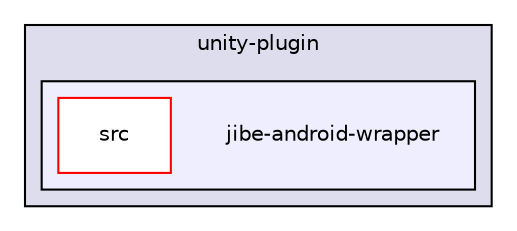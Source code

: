 digraph "/Users/marco/UnityProjects/Android/Jibe/git/unity-plugin/jibe-android-wrapper" {
  compound=true
  node [ fontsize="10", fontname="Helvetica"];
  edge [ labelfontsize="10", labelfontname="Helvetica"];
  subgraph clusterdir_c2b7a769dd2a1f824bf104dd7a904e40 {
    graph [ bgcolor="#ddddee", pencolor="black", label="unity-plugin" fontname="Helvetica", fontsize="10", URL="dir_c2b7a769dd2a1f824bf104dd7a904e40.html"]
  subgraph clusterdir_401fd574543acd2f391b7d3cd5c83646 {
    graph [ bgcolor="#eeeeff", pencolor="black", label="" URL="dir_401fd574543acd2f391b7d3cd5c83646.html"];
    dir_401fd574543acd2f391b7d3cd5c83646 [shape=plaintext label="jibe-android-wrapper"];
    dir_dc0537b10badfe85956c61d1ef9c7751 [shape=box label="src" color="red" fillcolor="white" style="filled" URL="dir_dc0537b10badfe85956c61d1ef9c7751.html"];
  }
  }
}
